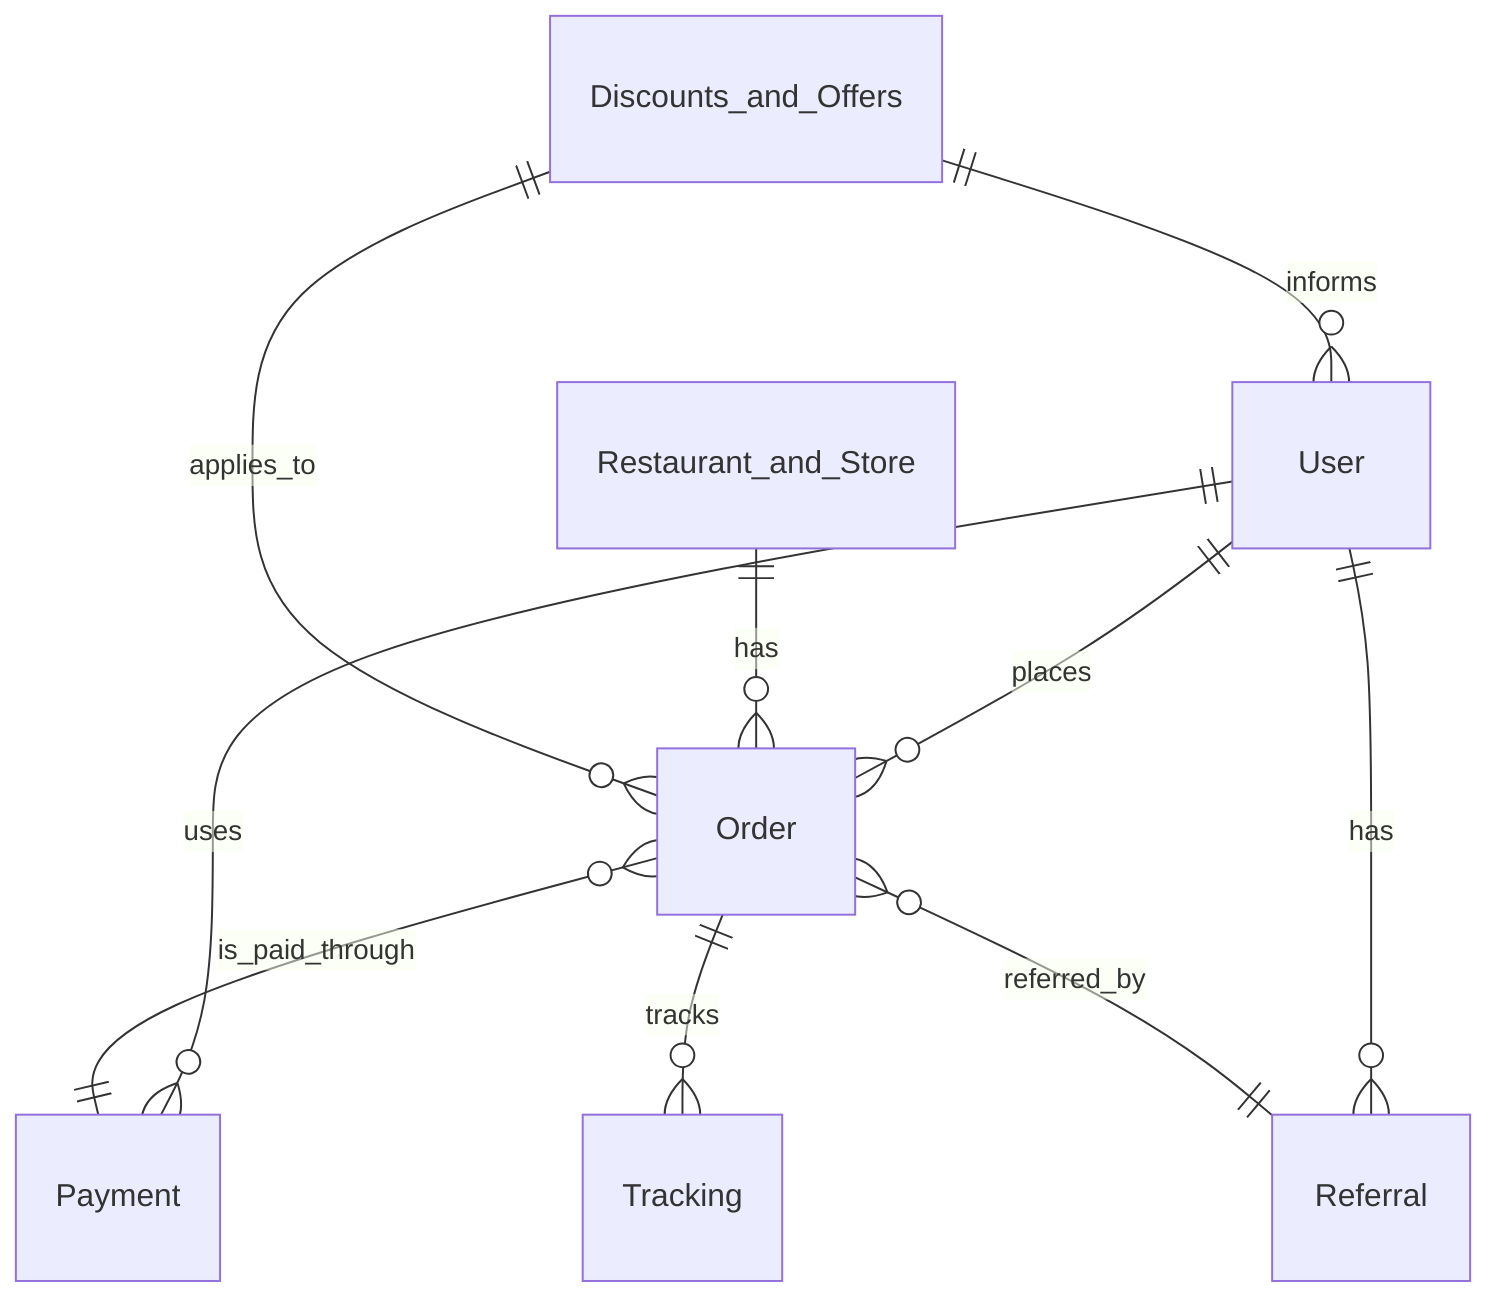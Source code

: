 erDiagram
    User ||--o{ Order : places
    User ||--o{ Payment : uses
    User ||--o{ Referral : has
    Order ||--o{ Tracking : tracks
    Order }o--|| Payment : is_paid_through
    Order }o--|| Referral : referred_by
    Restaurant_and_Store ||--o{ Order : has
    Discounts_and_Offers ||--o{ User : informs
    Discounts_and_Offers ||--o{ Order : applies_to